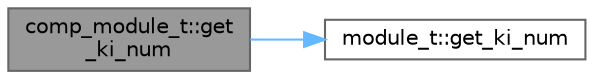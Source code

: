 digraph "comp_module_t::get_ki_num"
{
 // LATEX_PDF_SIZE
  bgcolor="transparent";
  edge [fontname=Helvetica,fontsize=10,labelfontname=Helvetica,labelfontsize=10];
  node [fontname=Helvetica,fontsize=10,shape=box,height=0.2,width=0.4];
  rankdir="LR";
  Node1 [id="Node000001",label="comp_module_t::get\l_ki_num",height=0.2,width=0.4,color="gray40", fillcolor="grey60", style="filled", fontcolor="black",tooltip=" "];
  Node1 -> Node2 [id="edge2_Node000001_Node000002",color="steelblue1",style="solid",tooltip=" "];
  Node2 [id="Node000002",label="module_t::get_ki_num",height=0.2,width=0.4,color="grey40", fillcolor="white", style="filled",URL="$classmodule__t.html#a5bfb7a115938e38ae555af4c83bb431c",tooltip=" "];
}
